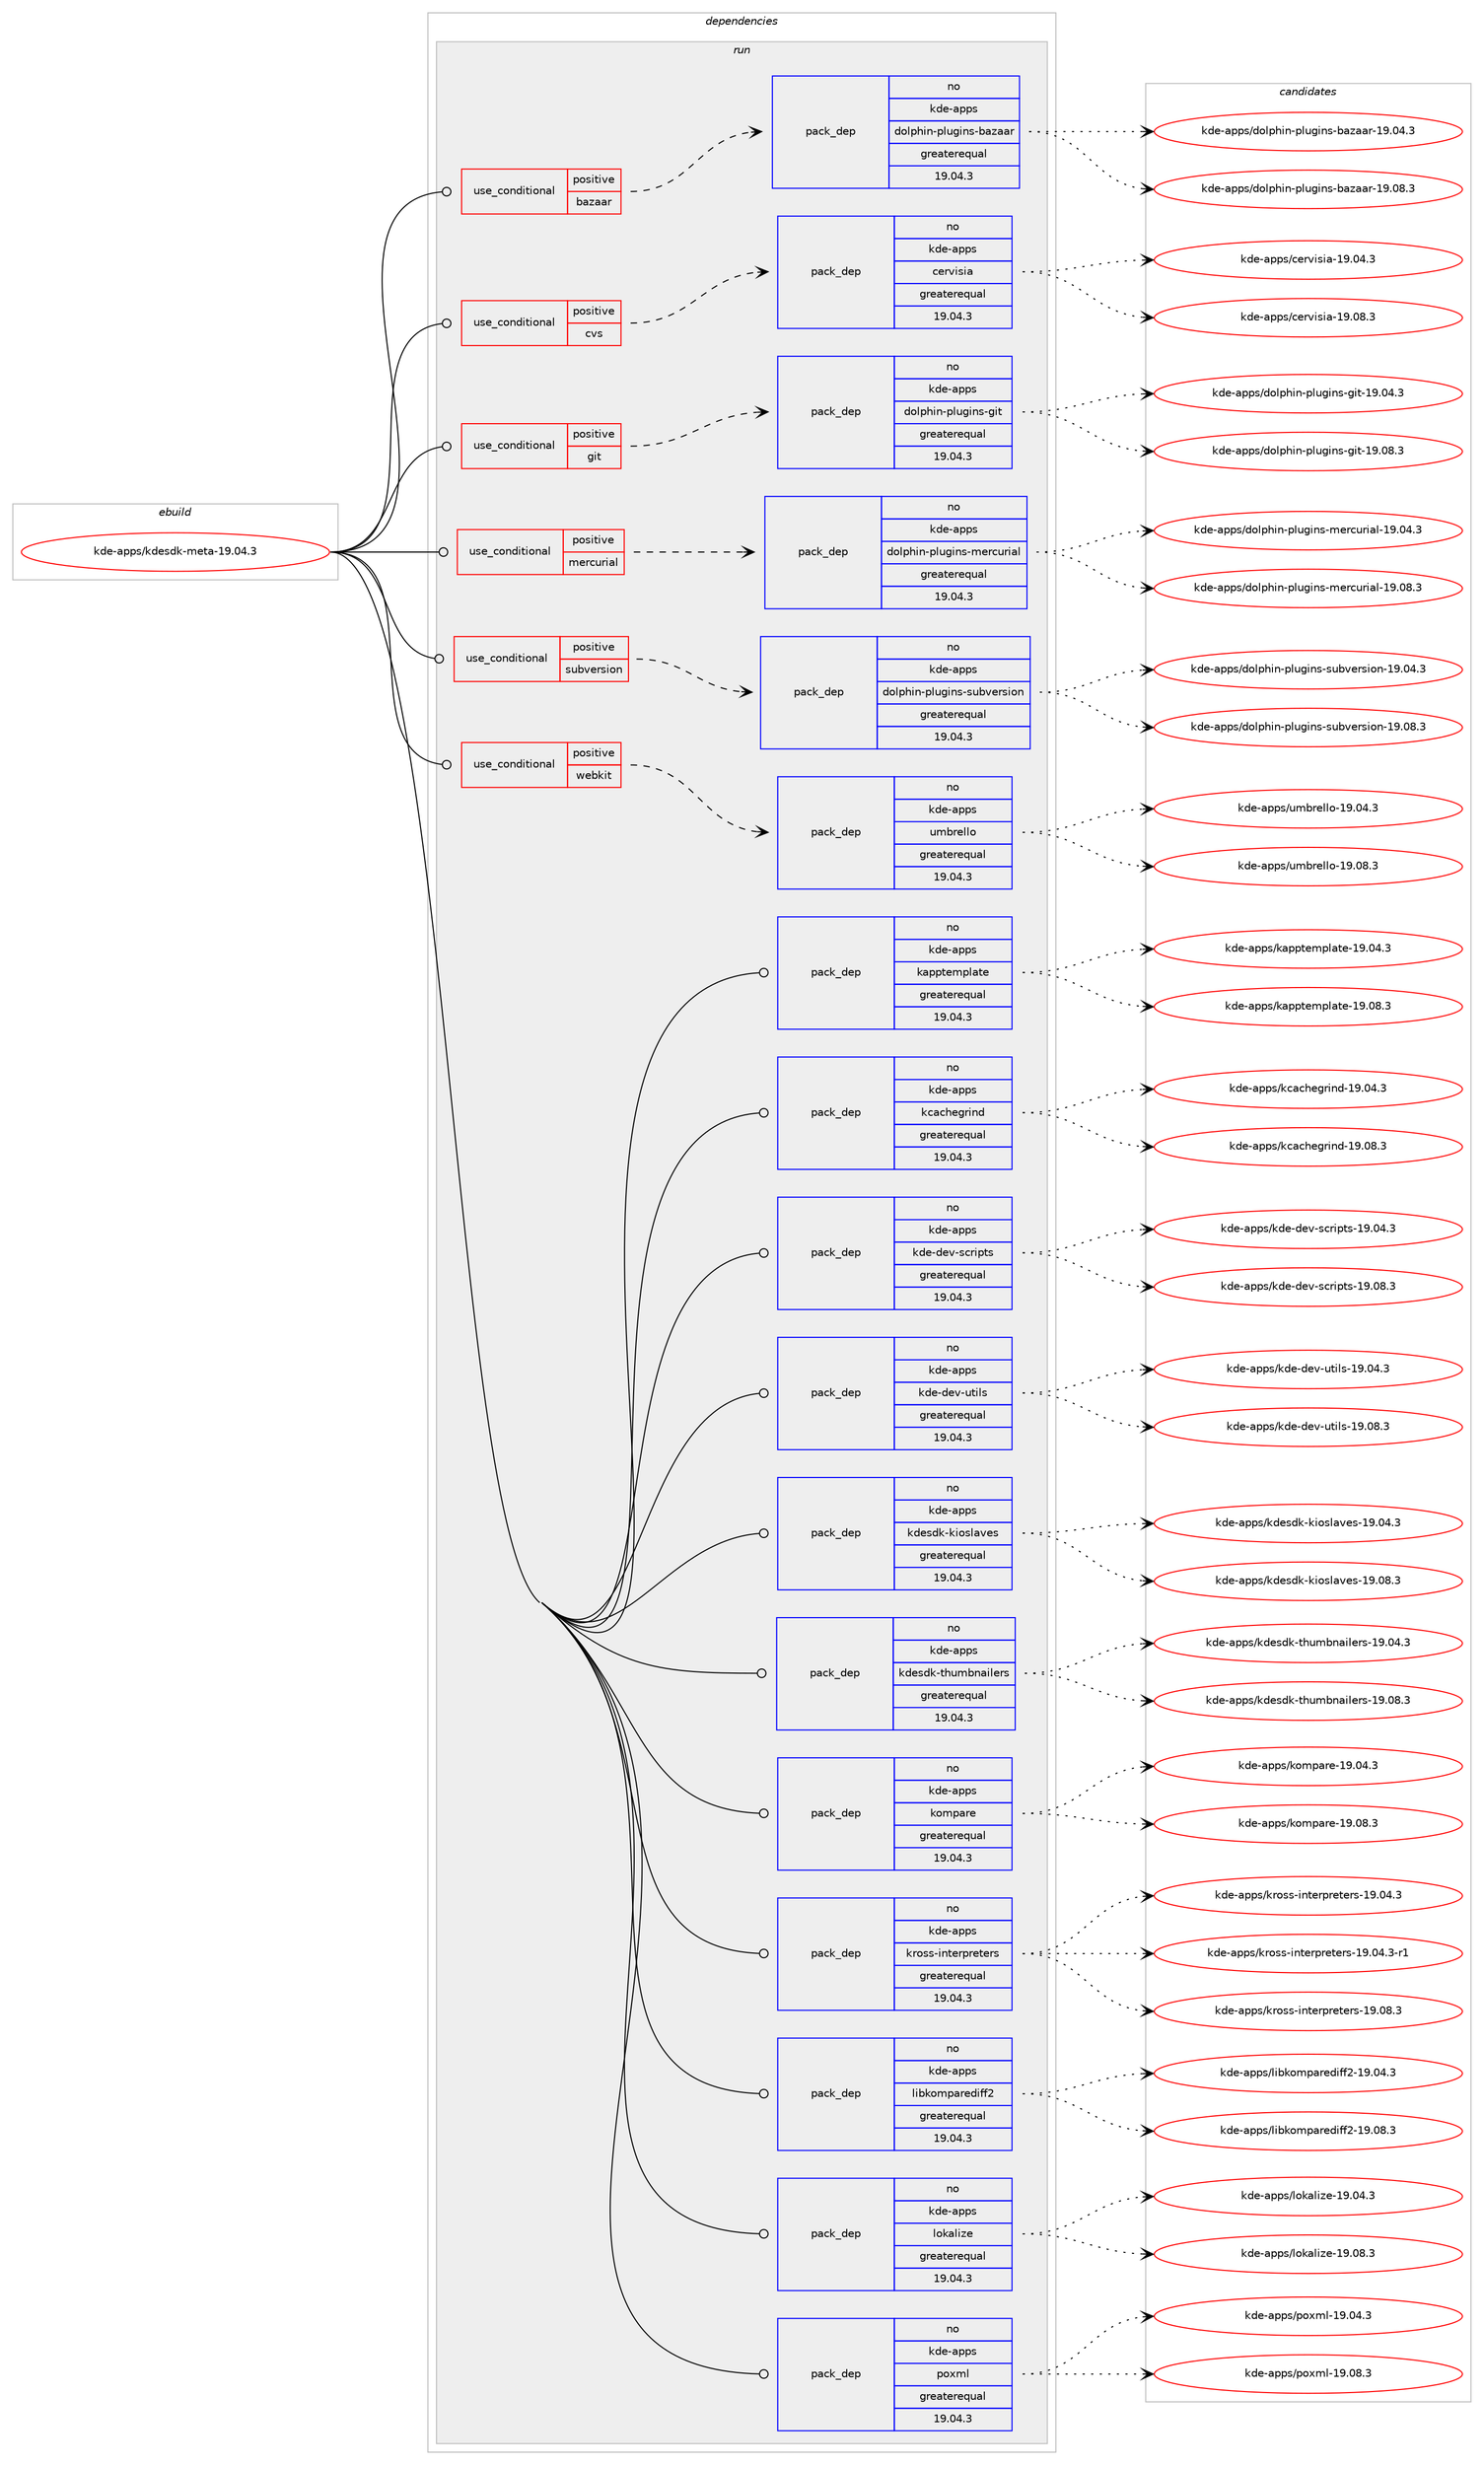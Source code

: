 digraph prolog {

# *************
# Graph options
# *************

newrank=true;
concentrate=true;
compound=true;
graph [rankdir=LR,fontname=Helvetica,fontsize=10,ranksep=1.5];#, ranksep=2.5, nodesep=0.2];
edge  [arrowhead=vee];
node  [fontname=Helvetica,fontsize=10];

# **********
# The ebuild
# **********

subgraph cluster_leftcol {
color=gray;
rank=same;
label=<<i>ebuild</i>>;
id [label="kde-apps/kdesdk-meta-19.04.3", color=red, width=4, href="../kde-apps/kdesdk-meta-19.04.3.svg"];
}

# ****************
# The dependencies
# ****************

subgraph cluster_midcol {
color=gray;
label=<<i>dependencies</i>>;
subgraph cluster_compile {
fillcolor="#eeeeee";
style=filled;
label=<<i>compile</i>>;
}
subgraph cluster_compileandrun {
fillcolor="#eeeeee";
style=filled;
label=<<i>compile and run</i>>;
}
subgraph cluster_run {
fillcolor="#eeeeee";
style=filled;
label=<<i>run</i>>;
subgraph cond186627 {
dependency755760 [label=<<TABLE BORDER="0" CELLBORDER="1" CELLSPACING="0" CELLPADDING="4"><TR><TD ROWSPAN="3" CELLPADDING="10">use_conditional</TD></TR><TR><TD>positive</TD></TR><TR><TD>bazaar</TD></TR></TABLE>>, shape=none, color=red];
subgraph pack556315 {
dependency755761 [label=<<TABLE BORDER="0" CELLBORDER="1" CELLSPACING="0" CELLPADDING="4" WIDTH="220"><TR><TD ROWSPAN="6" CELLPADDING="30">pack_dep</TD></TR><TR><TD WIDTH="110">no</TD></TR><TR><TD>kde-apps</TD></TR><TR><TD>dolphin-plugins-bazaar</TD></TR><TR><TD>greaterequal</TD></TR><TR><TD>19.04.3</TD></TR></TABLE>>, shape=none, color=blue];
}
dependency755760:e -> dependency755761:w [weight=20,style="dashed",arrowhead="vee"];
}
id:e -> dependency755760:w [weight=20,style="solid",arrowhead="odot"];
subgraph cond186628 {
dependency755762 [label=<<TABLE BORDER="0" CELLBORDER="1" CELLSPACING="0" CELLPADDING="4"><TR><TD ROWSPAN="3" CELLPADDING="10">use_conditional</TD></TR><TR><TD>positive</TD></TR><TR><TD>cvs</TD></TR></TABLE>>, shape=none, color=red];
subgraph pack556316 {
dependency755763 [label=<<TABLE BORDER="0" CELLBORDER="1" CELLSPACING="0" CELLPADDING="4" WIDTH="220"><TR><TD ROWSPAN="6" CELLPADDING="30">pack_dep</TD></TR><TR><TD WIDTH="110">no</TD></TR><TR><TD>kde-apps</TD></TR><TR><TD>cervisia</TD></TR><TR><TD>greaterequal</TD></TR><TR><TD>19.04.3</TD></TR></TABLE>>, shape=none, color=blue];
}
dependency755762:e -> dependency755763:w [weight=20,style="dashed",arrowhead="vee"];
}
id:e -> dependency755762:w [weight=20,style="solid",arrowhead="odot"];
subgraph cond186629 {
dependency755764 [label=<<TABLE BORDER="0" CELLBORDER="1" CELLSPACING="0" CELLPADDING="4"><TR><TD ROWSPAN="3" CELLPADDING="10">use_conditional</TD></TR><TR><TD>positive</TD></TR><TR><TD>git</TD></TR></TABLE>>, shape=none, color=red];
subgraph pack556317 {
dependency755765 [label=<<TABLE BORDER="0" CELLBORDER="1" CELLSPACING="0" CELLPADDING="4" WIDTH="220"><TR><TD ROWSPAN="6" CELLPADDING="30">pack_dep</TD></TR><TR><TD WIDTH="110">no</TD></TR><TR><TD>kde-apps</TD></TR><TR><TD>dolphin-plugins-git</TD></TR><TR><TD>greaterequal</TD></TR><TR><TD>19.04.3</TD></TR></TABLE>>, shape=none, color=blue];
}
dependency755764:e -> dependency755765:w [weight=20,style="dashed",arrowhead="vee"];
}
id:e -> dependency755764:w [weight=20,style="solid",arrowhead="odot"];
subgraph cond186630 {
dependency755766 [label=<<TABLE BORDER="0" CELLBORDER="1" CELLSPACING="0" CELLPADDING="4"><TR><TD ROWSPAN="3" CELLPADDING="10">use_conditional</TD></TR><TR><TD>positive</TD></TR><TR><TD>mercurial</TD></TR></TABLE>>, shape=none, color=red];
subgraph pack556318 {
dependency755767 [label=<<TABLE BORDER="0" CELLBORDER="1" CELLSPACING="0" CELLPADDING="4" WIDTH="220"><TR><TD ROWSPAN="6" CELLPADDING="30">pack_dep</TD></TR><TR><TD WIDTH="110">no</TD></TR><TR><TD>kde-apps</TD></TR><TR><TD>dolphin-plugins-mercurial</TD></TR><TR><TD>greaterequal</TD></TR><TR><TD>19.04.3</TD></TR></TABLE>>, shape=none, color=blue];
}
dependency755766:e -> dependency755767:w [weight=20,style="dashed",arrowhead="vee"];
}
id:e -> dependency755766:w [weight=20,style="solid",arrowhead="odot"];
subgraph cond186631 {
dependency755768 [label=<<TABLE BORDER="0" CELLBORDER="1" CELLSPACING="0" CELLPADDING="4"><TR><TD ROWSPAN="3" CELLPADDING="10">use_conditional</TD></TR><TR><TD>positive</TD></TR><TR><TD>subversion</TD></TR></TABLE>>, shape=none, color=red];
subgraph pack556319 {
dependency755769 [label=<<TABLE BORDER="0" CELLBORDER="1" CELLSPACING="0" CELLPADDING="4" WIDTH="220"><TR><TD ROWSPAN="6" CELLPADDING="30">pack_dep</TD></TR><TR><TD WIDTH="110">no</TD></TR><TR><TD>kde-apps</TD></TR><TR><TD>dolphin-plugins-subversion</TD></TR><TR><TD>greaterequal</TD></TR><TR><TD>19.04.3</TD></TR></TABLE>>, shape=none, color=blue];
}
dependency755768:e -> dependency755769:w [weight=20,style="dashed",arrowhead="vee"];
}
id:e -> dependency755768:w [weight=20,style="solid",arrowhead="odot"];
subgraph cond186632 {
dependency755770 [label=<<TABLE BORDER="0" CELLBORDER="1" CELLSPACING="0" CELLPADDING="4"><TR><TD ROWSPAN="3" CELLPADDING="10">use_conditional</TD></TR><TR><TD>positive</TD></TR><TR><TD>webkit</TD></TR></TABLE>>, shape=none, color=red];
subgraph pack556320 {
dependency755771 [label=<<TABLE BORDER="0" CELLBORDER="1" CELLSPACING="0" CELLPADDING="4" WIDTH="220"><TR><TD ROWSPAN="6" CELLPADDING="30">pack_dep</TD></TR><TR><TD WIDTH="110">no</TD></TR><TR><TD>kde-apps</TD></TR><TR><TD>umbrello</TD></TR><TR><TD>greaterequal</TD></TR><TR><TD>19.04.3</TD></TR></TABLE>>, shape=none, color=blue];
}
dependency755770:e -> dependency755771:w [weight=20,style="dashed",arrowhead="vee"];
}
id:e -> dependency755770:w [weight=20,style="solid",arrowhead="odot"];
subgraph pack556321 {
dependency755772 [label=<<TABLE BORDER="0" CELLBORDER="1" CELLSPACING="0" CELLPADDING="4" WIDTH="220"><TR><TD ROWSPAN="6" CELLPADDING="30">pack_dep</TD></TR><TR><TD WIDTH="110">no</TD></TR><TR><TD>kde-apps</TD></TR><TR><TD>kapptemplate</TD></TR><TR><TD>greaterequal</TD></TR><TR><TD>19.04.3</TD></TR></TABLE>>, shape=none, color=blue];
}
id:e -> dependency755772:w [weight=20,style="solid",arrowhead="odot"];
subgraph pack556322 {
dependency755773 [label=<<TABLE BORDER="0" CELLBORDER="1" CELLSPACING="0" CELLPADDING="4" WIDTH="220"><TR><TD ROWSPAN="6" CELLPADDING="30">pack_dep</TD></TR><TR><TD WIDTH="110">no</TD></TR><TR><TD>kde-apps</TD></TR><TR><TD>kcachegrind</TD></TR><TR><TD>greaterequal</TD></TR><TR><TD>19.04.3</TD></TR></TABLE>>, shape=none, color=blue];
}
id:e -> dependency755773:w [weight=20,style="solid",arrowhead="odot"];
subgraph pack556323 {
dependency755774 [label=<<TABLE BORDER="0" CELLBORDER="1" CELLSPACING="0" CELLPADDING="4" WIDTH="220"><TR><TD ROWSPAN="6" CELLPADDING="30">pack_dep</TD></TR><TR><TD WIDTH="110">no</TD></TR><TR><TD>kde-apps</TD></TR><TR><TD>kde-dev-scripts</TD></TR><TR><TD>greaterequal</TD></TR><TR><TD>19.04.3</TD></TR></TABLE>>, shape=none, color=blue];
}
id:e -> dependency755774:w [weight=20,style="solid",arrowhead="odot"];
subgraph pack556324 {
dependency755775 [label=<<TABLE BORDER="0" CELLBORDER="1" CELLSPACING="0" CELLPADDING="4" WIDTH="220"><TR><TD ROWSPAN="6" CELLPADDING="30">pack_dep</TD></TR><TR><TD WIDTH="110">no</TD></TR><TR><TD>kde-apps</TD></TR><TR><TD>kde-dev-utils</TD></TR><TR><TD>greaterequal</TD></TR><TR><TD>19.04.3</TD></TR></TABLE>>, shape=none, color=blue];
}
id:e -> dependency755775:w [weight=20,style="solid",arrowhead="odot"];
subgraph pack556325 {
dependency755776 [label=<<TABLE BORDER="0" CELLBORDER="1" CELLSPACING="0" CELLPADDING="4" WIDTH="220"><TR><TD ROWSPAN="6" CELLPADDING="30">pack_dep</TD></TR><TR><TD WIDTH="110">no</TD></TR><TR><TD>kde-apps</TD></TR><TR><TD>kdesdk-kioslaves</TD></TR><TR><TD>greaterequal</TD></TR><TR><TD>19.04.3</TD></TR></TABLE>>, shape=none, color=blue];
}
id:e -> dependency755776:w [weight=20,style="solid",arrowhead="odot"];
subgraph pack556326 {
dependency755777 [label=<<TABLE BORDER="0" CELLBORDER="1" CELLSPACING="0" CELLPADDING="4" WIDTH="220"><TR><TD ROWSPAN="6" CELLPADDING="30">pack_dep</TD></TR><TR><TD WIDTH="110">no</TD></TR><TR><TD>kde-apps</TD></TR><TR><TD>kdesdk-thumbnailers</TD></TR><TR><TD>greaterequal</TD></TR><TR><TD>19.04.3</TD></TR></TABLE>>, shape=none, color=blue];
}
id:e -> dependency755777:w [weight=20,style="solid",arrowhead="odot"];
subgraph pack556327 {
dependency755778 [label=<<TABLE BORDER="0" CELLBORDER="1" CELLSPACING="0" CELLPADDING="4" WIDTH="220"><TR><TD ROWSPAN="6" CELLPADDING="30">pack_dep</TD></TR><TR><TD WIDTH="110">no</TD></TR><TR><TD>kde-apps</TD></TR><TR><TD>kompare</TD></TR><TR><TD>greaterequal</TD></TR><TR><TD>19.04.3</TD></TR></TABLE>>, shape=none, color=blue];
}
id:e -> dependency755778:w [weight=20,style="solid",arrowhead="odot"];
subgraph pack556328 {
dependency755779 [label=<<TABLE BORDER="0" CELLBORDER="1" CELLSPACING="0" CELLPADDING="4" WIDTH="220"><TR><TD ROWSPAN="6" CELLPADDING="30">pack_dep</TD></TR><TR><TD WIDTH="110">no</TD></TR><TR><TD>kde-apps</TD></TR><TR><TD>kross-interpreters</TD></TR><TR><TD>greaterequal</TD></TR><TR><TD>19.04.3</TD></TR></TABLE>>, shape=none, color=blue];
}
id:e -> dependency755779:w [weight=20,style="solid",arrowhead="odot"];
subgraph pack556329 {
dependency755780 [label=<<TABLE BORDER="0" CELLBORDER="1" CELLSPACING="0" CELLPADDING="4" WIDTH="220"><TR><TD ROWSPAN="6" CELLPADDING="30">pack_dep</TD></TR><TR><TD WIDTH="110">no</TD></TR><TR><TD>kde-apps</TD></TR><TR><TD>libkomparediff2</TD></TR><TR><TD>greaterequal</TD></TR><TR><TD>19.04.3</TD></TR></TABLE>>, shape=none, color=blue];
}
id:e -> dependency755780:w [weight=20,style="solid",arrowhead="odot"];
subgraph pack556330 {
dependency755781 [label=<<TABLE BORDER="0" CELLBORDER="1" CELLSPACING="0" CELLPADDING="4" WIDTH="220"><TR><TD ROWSPAN="6" CELLPADDING="30">pack_dep</TD></TR><TR><TD WIDTH="110">no</TD></TR><TR><TD>kde-apps</TD></TR><TR><TD>lokalize</TD></TR><TR><TD>greaterequal</TD></TR><TR><TD>19.04.3</TD></TR></TABLE>>, shape=none, color=blue];
}
id:e -> dependency755781:w [weight=20,style="solid",arrowhead="odot"];
subgraph pack556331 {
dependency755782 [label=<<TABLE BORDER="0" CELLBORDER="1" CELLSPACING="0" CELLPADDING="4" WIDTH="220"><TR><TD ROWSPAN="6" CELLPADDING="30">pack_dep</TD></TR><TR><TD WIDTH="110">no</TD></TR><TR><TD>kde-apps</TD></TR><TR><TD>poxml</TD></TR><TR><TD>greaterequal</TD></TR><TR><TD>19.04.3</TD></TR></TABLE>>, shape=none, color=blue];
}
id:e -> dependency755782:w [weight=20,style="solid",arrowhead="odot"];
}
}

# **************
# The candidates
# **************

subgraph cluster_choices {
rank=same;
color=gray;
label=<<i>candidates</i>>;

subgraph choice556315 {
color=black;
nodesep=1;
choice1071001014597112112115471001111081121041051104511210811710310511011545989712297971144549574648524651 [label="kde-apps/dolphin-plugins-bazaar-19.04.3", color=red, width=4,href="../kde-apps/dolphin-plugins-bazaar-19.04.3.svg"];
choice1071001014597112112115471001111081121041051104511210811710310511011545989712297971144549574648564651 [label="kde-apps/dolphin-plugins-bazaar-19.08.3", color=red, width=4,href="../kde-apps/dolphin-plugins-bazaar-19.08.3.svg"];
dependency755761:e -> choice1071001014597112112115471001111081121041051104511210811710310511011545989712297971144549574648524651:w [style=dotted,weight="100"];
dependency755761:e -> choice1071001014597112112115471001111081121041051104511210811710310511011545989712297971144549574648564651:w [style=dotted,weight="100"];
}
subgraph choice556316 {
color=black;
nodesep=1;
choice10710010145971121121154799101114118105115105974549574648524651 [label="kde-apps/cervisia-19.04.3", color=red, width=4,href="../kde-apps/cervisia-19.04.3.svg"];
choice10710010145971121121154799101114118105115105974549574648564651 [label="kde-apps/cervisia-19.08.3", color=red, width=4,href="../kde-apps/cervisia-19.08.3.svg"];
dependency755763:e -> choice10710010145971121121154799101114118105115105974549574648524651:w [style=dotted,weight="100"];
dependency755763:e -> choice10710010145971121121154799101114118105115105974549574648564651:w [style=dotted,weight="100"];
}
subgraph choice556317 {
color=black;
nodesep=1;
choice10710010145971121121154710011110811210410511045112108117103105110115451031051164549574648524651 [label="kde-apps/dolphin-plugins-git-19.04.3", color=red, width=4,href="../kde-apps/dolphin-plugins-git-19.04.3.svg"];
choice10710010145971121121154710011110811210410511045112108117103105110115451031051164549574648564651 [label="kde-apps/dolphin-plugins-git-19.08.3", color=red, width=4,href="../kde-apps/dolphin-plugins-git-19.08.3.svg"];
dependency755765:e -> choice10710010145971121121154710011110811210410511045112108117103105110115451031051164549574648524651:w [style=dotted,weight="100"];
dependency755765:e -> choice10710010145971121121154710011110811210410511045112108117103105110115451031051164549574648564651:w [style=dotted,weight="100"];
}
subgraph choice556318 {
color=black;
nodesep=1;
choice107100101459711211211547100111108112104105110451121081171031051101154510910111499117114105971084549574648524651 [label="kde-apps/dolphin-plugins-mercurial-19.04.3", color=red, width=4,href="../kde-apps/dolphin-plugins-mercurial-19.04.3.svg"];
choice107100101459711211211547100111108112104105110451121081171031051101154510910111499117114105971084549574648564651 [label="kde-apps/dolphin-plugins-mercurial-19.08.3", color=red, width=4,href="../kde-apps/dolphin-plugins-mercurial-19.08.3.svg"];
dependency755767:e -> choice107100101459711211211547100111108112104105110451121081171031051101154510910111499117114105971084549574648524651:w [style=dotted,weight="100"];
dependency755767:e -> choice107100101459711211211547100111108112104105110451121081171031051101154510910111499117114105971084549574648564651:w [style=dotted,weight="100"];
}
subgraph choice556319 {
color=black;
nodesep=1;
choice1071001014597112112115471001111081121041051104511210811710310511011545115117981181011141151051111104549574648524651 [label="kde-apps/dolphin-plugins-subversion-19.04.3", color=red, width=4,href="../kde-apps/dolphin-plugins-subversion-19.04.3.svg"];
choice1071001014597112112115471001111081121041051104511210811710310511011545115117981181011141151051111104549574648564651 [label="kde-apps/dolphin-plugins-subversion-19.08.3", color=red, width=4,href="../kde-apps/dolphin-plugins-subversion-19.08.3.svg"];
dependency755769:e -> choice1071001014597112112115471001111081121041051104511210811710310511011545115117981181011141151051111104549574648524651:w [style=dotted,weight="100"];
dependency755769:e -> choice1071001014597112112115471001111081121041051104511210811710310511011545115117981181011141151051111104549574648564651:w [style=dotted,weight="100"];
}
subgraph choice556320 {
color=black;
nodesep=1;
choice107100101459711211211547117109981141011081081114549574648524651 [label="kde-apps/umbrello-19.04.3", color=red, width=4,href="../kde-apps/umbrello-19.04.3.svg"];
choice107100101459711211211547117109981141011081081114549574648564651 [label="kde-apps/umbrello-19.08.3", color=red, width=4,href="../kde-apps/umbrello-19.08.3.svg"];
dependency755771:e -> choice107100101459711211211547117109981141011081081114549574648524651:w [style=dotted,weight="100"];
dependency755771:e -> choice107100101459711211211547117109981141011081081114549574648564651:w [style=dotted,weight="100"];
}
subgraph choice556321 {
color=black;
nodesep=1;
choice10710010145971121121154710797112112116101109112108971161014549574648524651 [label="kde-apps/kapptemplate-19.04.3", color=red, width=4,href="../kde-apps/kapptemplate-19.04.3.svg"];
choice10710010145971121121154710797112112116101109112108971161014549574648564651 [label="kde-apps/kapptemplate-19.08.3", color=red, width=4,href="../kde-apps/kapptemplate-19.08.3.svg"];
dependency755772:e -> choice10710010145971121121154710797112112116101109112108971161014549574648524651:w [style=dotted,weight="100"];
dependency755772:e -> choice10710010145971121121154710797112112116101109112108971161014549574648564651:w [style=dotted,weight="100"];
}
subgraph choice556322 {
color=black;
nodesep=1;
choice1071001014597112112115471079997991041011031141051101004549574648524651 [label="kde-apps/kcachegrind-19.04.3", color=red, width=4,href="../kde-apps/kcachegrind-19.04.3.svg"];
choice1071001014597112112115471079997991041011031141051101004549574648564651 [label="kde-apps/kcachegrind-19.08.3", color=red, width=4,href="../kde-apps/kcachegrind-19.08.3.svg"];
dependency755773:e -> choice1071001014597112112115471079997991041011031141051101004549574648524651:w [style=dotted,weight="100"];
dependency755773:e -> choice1071001014597112112115471079997991041011031141051101004549574648564651:w [style=dotted,weight="100"];
}
subgraph choice556323 {
color=black;
nodesep=1;
choice1071001014597112112115471071001014510010111845115991141051121161154549574648524651 [label="kde-apps/kde-dev-scripts-19.04.3", color=red, width=4,href="../kde-apps/kde-dev-scripts-19.04.3.svg"];
choice1071001014597112112115471071001014510010111845115991141051121161154549574648564651 [label="kde-apps/kde-dev-scripts-19.08.3", color=red, width=4,href="../kde-apps/kde-dev-scripts-19.08.3.svg"];
dependency755774:e -> choice1071001014597112112115471071001014510010111845115991141051121161154549574648524651:w [style=dotted,weight="100"];
dependency755774:e -> choice1071001014597112112115471071001014510010111845115991141051121161154549574648564651:w [style=dotted,weight="100"];
}
subgraph choice556324 {
color=black;
nodesep=1;
choice10710010145971121121154710710010145100101118451171161051081154549574648524651 [label="kde-apps/kde-dev-utils-19.04.3", color=red, width=4,href="../kde-apps/kde-dev-utils-19.04.3.svg"];
choice10710010145971121121154710710010145100101118451171161051081154549574648564651 [label="kde-apps/kde-dev-utils-19.08.3", color=red, width=4,href="../kde-apps/kde-dev-utils-19.08.3.svg"];
dependency755775:e -> choice10710010145971121121154710710010145100101118451171161051081154549574648524651:w [style=dotted,weight="100"];
dependency755775:e -> choice10710010145971121121154710710010145100101118451171161051081154549574648564651:w [style=dotted,weight="100"];
}
subgraph choice556325 {
color=black;
nodesep=1;
choice10710010145971121121154710710010111510010745107105111115108971181011154549574648524651 [label="kde-apps/kdesdk-kioslaves-19.04.3", color=red, width=4,href="../kde-apps/kdesdk-kioslaves-19.04.3.svg"];
choice10710010145971121121154710710010111510010745107105111115108971181011154549574648564651 [label="kde-apps/kdesdk-kioslaves-19.08.3", color=red, width=4,href="../kde-apps/kdesdk-kioslaves-19.08.3.svg"];
dependency755776:e -> choice10710010145971121121154710710010111510010745107105111115108971181011154549574648524651:w [style=dotted,weight="100"];
dependency755776:e -> choice10710010145971121121154710710010111510010745107105111115108971181011154549574648564651:w [style=dotted,weight="100"];
}
subgraph choice556326 {
color=black;
nodesep=1;
choice1071001014597112112115471071001011151001074511610411710998110971051081011141154549574648524651 [label="kde-apps/kdesdk-thumbnailers-19.04.3", color=red, width=4,href="../kde-apps/kdesdk-thumbnailers-19.04.3.svg"];
choice1071001014597112112115471071001011151001074511610411710998110971051081011141154549574648564651 [label="kde-apps/kdesdk-thumbnailers-19.08.3", color=red, width=4,href="../kde-apps/kdesdk-thumbnailers-19.08.3.svg"];
dependency755777:e -> choice1071001014597112112115471071001011151001074511610411710998110971051081011141154549574648524651:w [style=dotted,weight="100"];
dependency755777:e -> choice1071001014597112112115471071001011151001074511610411710998110971051081011141154549574648564651:w [style=dotted,weight="100"];
}
subgraph choice556327 {
color=black;
nodesep=1;
choice107100101459711211211547107111109112971141014549574648524651 [label="kde-apps/kompare-19.04.3", color=red, width=4,href="../kde-apps/kompare-19.04.3.svg"];
choice107100101459711211211547107111109112971141014549574648564651 [label="kde-apps/kompare-19.08.3", color=red, width=4,href="../kde-apps/kompare-19.08.3.svg"];
dependency755778:e -> choice107100101459711211211547107111109112971141014549574648524651:w [style=dotted,weight="100"];
dependency755778:e -> choice107100101459711211211547107111109112971141014549574648564651:w [style=dotted,weight="100"];
}
subgraph choice556328 {
color=black;
nodesep=1;
choice107100101459711211211547107114111115115451051101161011141121141011161011141154549574648524651 [label="kde-apps/kross-interpreters-19.04.3", color=red, width=4,href="../kde-apps/kross-interpreters-19.04.3.svg"];
choice1071001014597112112115471071141111151154510511011610111411211410111610111411545495746485246514511449 [label="kde-apps/kross-interpreters-19.04.3-r1", color=red, width=4,href="../kde-apps/kross-interpreters-19.04.3-r1.svg"];
choice107100101459711211211547107114111115115451051101161011141121141011161011141154549574648564651 [label="kde-apps/kross-interpreters-19.08.3", color=red, width=4,href="../kde-apps/kross-interpreters-19.08.3.svg"];
dependency755779:e -> choice107100101459711211211547107114111115115451051101161011141121141011161011141154549574648524651:w [style=dotted,weight="100"];
dependency755779:e -> choice1071001014597112112115471071141111151154510511011610111411211410111610111411545495746485246514511449:w [style=dotted,weight="100"];
dependency755779:e -> choice107100101459711211211547107114111115115451051101161011141121141011161011141154549574648564651:w [style=dotted,weight="100"];
}
subgraph choice556329 {
color=black;
nodesep=1;
choice1071001014597112112115471081059810711110911297114101100105102102504549574648524651 [label="kde-apps/libkomparediff2-19.04.3", color=red, width=4,href="../kde-apps/libkomparediff2-19.04.3.svg"];
choice1071001014597112112115471081059810711110911297114101100105102102504549574648564651 [label="kde-apps/libkomparediff2-19.08.3", color=red, width=4,href="../kde-apps/libkomparediff2-19.08.3.svg"];
dependency755780:e -> choice1071001014597112112115471081059810711110911297114101100105102102504549574648524651:w [style=dotted,weight="100"];
dependency755780:e -> choice1071001014597112112115471081059810711110911297114101100105102102504549574648564651:w [style=dotted,weight="100"];
}
subgraph choice556330 {
color=black;
nodesep=1;
choice107100101459711211211547108111107971081051221014549574648524651 [label="kde-apps/lokalize-19.04.3", color=red, width=4,href="../kde-apps/lokalize-19.04.3.svg"];
choice107100101459711211211547108111107971081051221014549574648564651 [label="kde-apps/lokalize-19.08.3", color=red, width=4,href="../kde-apps/lokalize-19.08.3.svg"];
dependency755781:e -> choice107100101459711211211547108111107971081051221014549574648524651:w [style=dotted,weight="100"];
dependency755781:e -> choice107100101459711211211547108111107971081051221014549574648564651:w [style=dotted,weight="100"];
}
subgraph choice556331 {
color=black;
nodesep=1;
choice1071001014597112112115471121111201091084549574648524651 [label="kde-apps/poxml-19.04.3", color=red, width=4,href="../kde-apps/poxml-19.04.3.svg"];
choice1071001014597112112115471121111201091084549574648564651 [label="kde-apps/poxml-19.08.3", color=red, width=4,href="../kde-apps/poxml-19.08.3.svg"];
dependency755782:e -> choice1071001014597112112115471121111201091084549574648524651:w [style=dotted,weight="100"];
dependency755782:e -> choice1071001014597112112115471121111201091084549574648564651:w [style=dotted,weight="100"];
}
}

}
